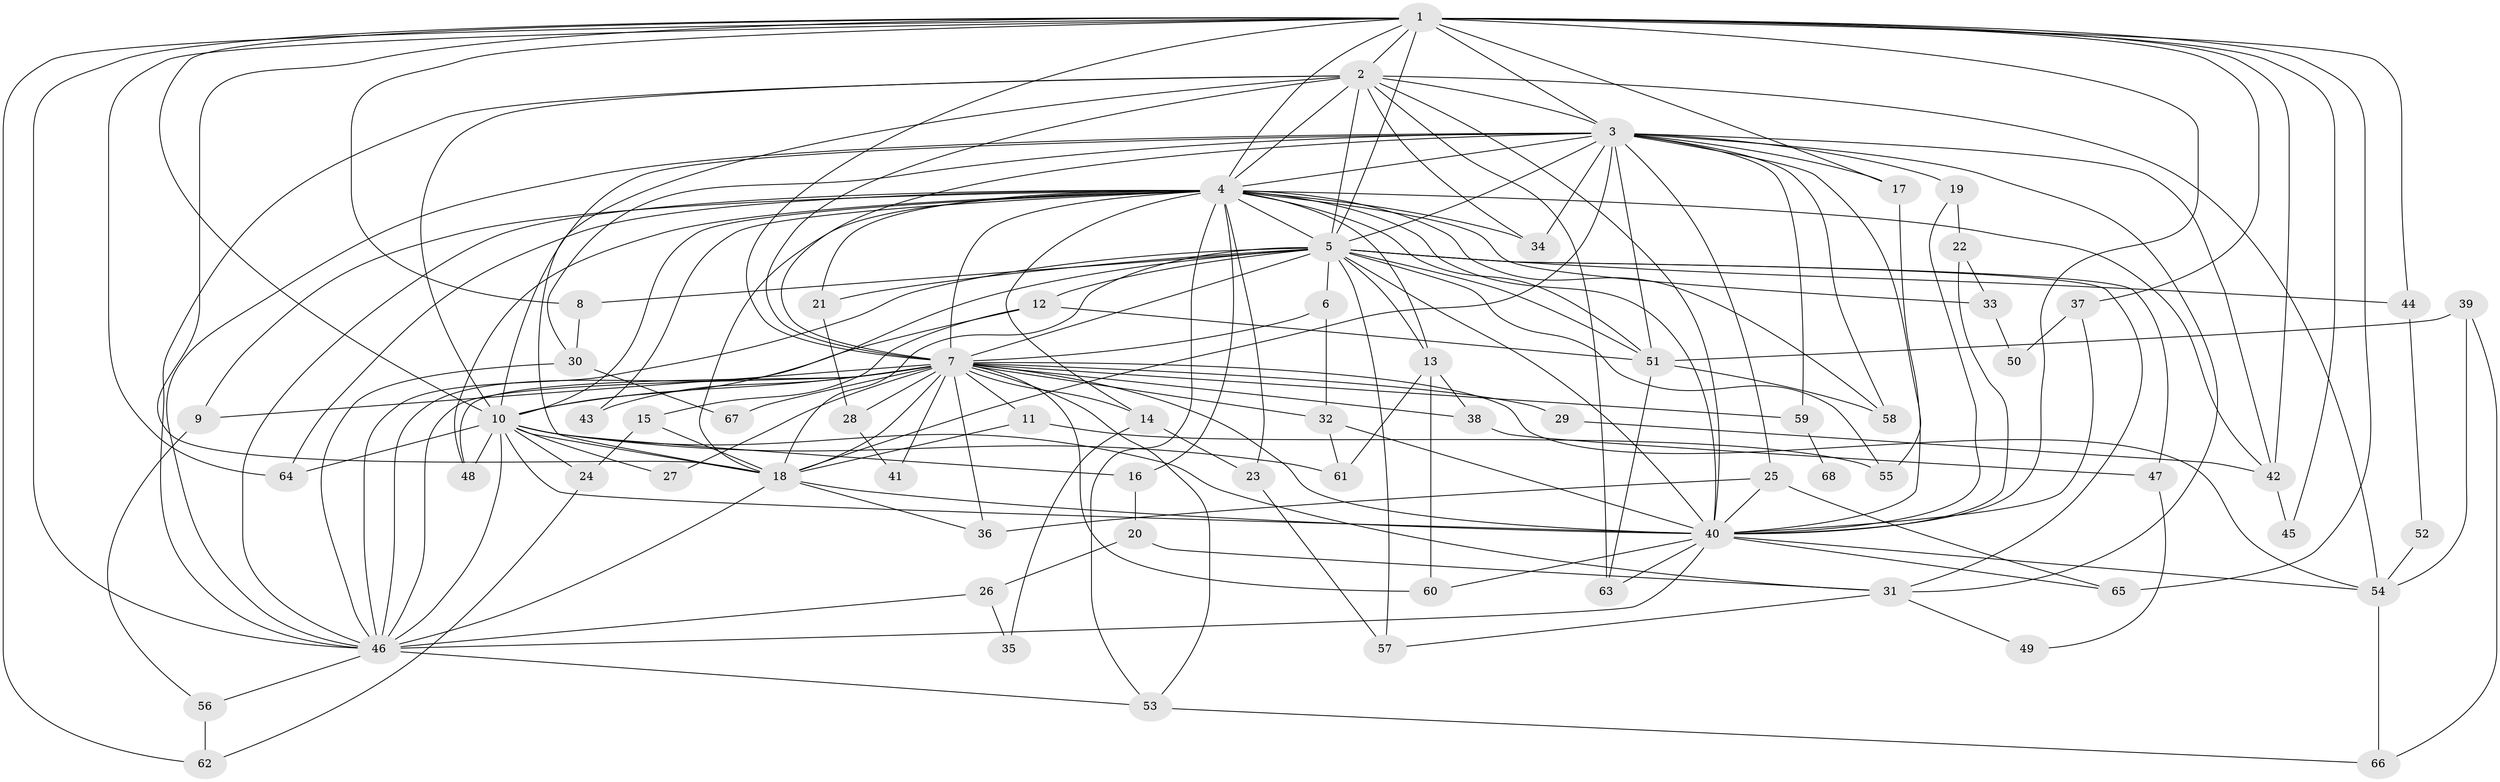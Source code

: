 // original degree distribution, {18: 0.010309278350515464, 29: 0.010309278350515464, 12: 0.010309278350515464, 17: 0.010309278350515464, 16: 0.010309278350515464, 20: 0.030927835051546393, 27: 0.010309278350515464, 14: 0.010309278350515464, 7: 0.010309278350515464, 3: 0.3402061855670103, 4: 0.08247422680412371, 5: 0.030927835051546393, 2: 0.41237113402061853, 6: 0.020618556701030927}
// Generated by graph-tools (version 1.1) at 2025/36/03/04/25 23:36:28]
// undirected, 68 vertices, 181 edges
graph export_dot {
  node [color=gray90,style=filled];
  1;
  2;
  3;
  4;
  5;
  6;
  7;
  8;
  9;
  10;
  11;
  12;
  13;
  14;
  15;
  16;
  17;
  18;
  19;
  20;
  21;
  22;
  23;
  24;
  25;
  26;
  27;
  28;
  29;
  30;
  31;
  32;
  33;
  34;
  35;
  36;
  37;
  38;
  39;
  40;
  41;
  42;
  43;
  44;
  45;
  46;
  47;
  48;
  49;
  50;
  51;
  52;
  53;
  54;
  55;
  56;
  57;
  58;
  59;
  60;
  61;
  62;
  63;
  64;
  65;
  66;
  67;
  68;
  1 -- 2 [weight=1.0];
  1 -- 3 [weight=1.0];
  1 -- 4 [weight=1.0];
  1 -- 5 [weight=1.0];
  1 -- 7 [weight=1.0];
  1 -- 8 [weight=1.0];
  1 -- 10 [weight=1.0];
  1 -- 17 [weight=1.0];
  1 -- 18 [weight=1.0];
  1 -- 37 [weight=1.0];
  1 -- 40 [weight=1.0];
  1 -- 42 [weight=1.0];
  1 -- 44 [weight=1.0];
  1 -- 45 [weight=1.0];
  1 -- 46 [weight=1.0];
  1 -- 62 [weight=1.0];
  1 -- 64 [weight=1.0];
  1 -- 65 [weight=1.0];
  2 -- 3 [weight=1.0];
  2 -- 4 [weight=1.0];
  2 -- 5 [weight=1.0];
  2 -- 7 [weight=1.0];
  2 -- 10 [weight=1.0];
  2 -- 18 [weight=1.0];
  2 -- 34 [weight=1.0];
  2 -- 40 [weight=1.0];
  2 -- 46 [weight=1.0];
  2 -- 54 [weight=1.0];
  2 -- 63 [weight=1.0];
  3 -- 4 [weight=1.0];
  3 -- 5 [weight=1.0];
  3 -- 7 [weight=1.0];
  3 -- 10 [weight=1.0];
  3 -- 17 [weight=1.0];
  3 -- 18 [weight=1.0];
  3 -- 19 [weight=1.0];
  3 -- 25 [weight=1.0];
  3 -- 30 [weight=1.0];
  3 -- 31 [weight=1.0];
  3 -- 34 [weight=1.0];
  3 -- 40 [weight=1.0];
  3 -- 42 [weight=1.0];
  3 -- 46 [weight=2.0];
  3 -- 51 [weight=1.0];
  3 -- 58 [weight=1.0];
  3 -- 59 [weight=1.0];
  4 -- 5 [weight=1.0];
  4 -- 7 [weight=2.0];
  4 -- 9 [weight=1.0];
  4 -- 10 [weight=2.0];
  4 -- 13 [weight=1.0];
  4 -- 14 [weight=1.0];
  4 -- 16 [weight=2.0];
  4 -- 18 [weight=1.0];
  4 -- 21 [weight=1.0];
  4 -- 23 [weight=1.0];
  4 -- 33 [weight=1.0];
  4 -- 34 [weight=1.0];
  4 -- 40 [weight=1.0];
  4 -- 42 [weight=1.0];
  4 -- 43 [weight=1.0];
  4 -- 46 [weight=1.0];
  4 -- 48 [weight=1.0];
  4 -- 51 [weight=1.0];
  4 -- 53 [weight=1.0];
  4 -- 58 [weight=1.0];
  4 -- 64 [weight=1.0];
  5 -- 6 [weight=1.0];
  5 -- 7 [weight=1.0];
  5 -- 8 [weight=1.0];
  5 -- 10 [weight=1.0];
  5 -- 12 [weight=1.0];
  5 -- 13 [weight=1.0];
  5 -- 18 [weight=1.0];
  5 -- 21 [weight=1.0];
  5 -- 31 [weight=1.0];
  5 -- 40 [weight=1.0];
  5 -- 44 [weight=1.0];
  5 -- 46 [weight=1.0];
  5 -- 47 [weight=1.0];
  5 -- 51 [weight=1.0];
  5 -- 55 [weight=1.0];
  5 -- 57 [weight=1.0];
  6 -- 7 [weight=1.0];
  6 -- 32 [weight=1.0];
  7 -- 9 [weight=1.0];
  7 -- 10 [weight=1.0];
  7 -- 11 [weight=1.0];
  7 -- 14 [weight=1.0];
  7 -- 18 [weight=1.0];
  7 -- 27 [weight=1.0];
  7 -- 28 [weight=2.0];
  7 -- 29 [weight=1.0];
  7 -- 32 [weight=1.0];
  7 -- 36 [weight=1.0];
  7 -- 38 [weight=1.0];
  7 -- 40 [weight=1.0];
  7 -- 41 [weight=1.0];
  7 -- 43 [weight=1.0];
  7 -- 46 [weight=1.0];
  7 -- 48 [weight=1.0];
  7 -- 53 [weight=1.0];
  7 -- 54 [weight=1.0];
  7 -- 59 [weight=1.0];
  7 -- 60 [weight=1.0];
  7 -- 67 [weight=1.0];
  8 -- 30 [weight=1.0];
  9 -- 56 [weight=1.0];
  10 -- 16 [weight=1.0];
  10 -- 18 [weight=1.0];
  10 -- 24 [weight=1.0];
  10 -- 27 [weight=1.0];
  10 -- 31 [weight=1.0];
  10 -- 40 [weight=1.0];
  10 -- 46 [weight=1.0];
  10 -- 48 [weight=1.0];
  10 -- 61 [weight=1.0];
  10 -- 64 [weight=1.0];
  11 -- 18 [weight=1.0];
  11 -- 55 [weight=1.0];
  12 -- 15 [weight=1.0];
  12 -- 46 [weight=1.0];
  12 -- 51 [weight=1.0];
  13 -- 38 [weight=1.0];
  13 -- 60 [weight=1.0];
  13 -- 61 [weight=1.0];
  14 -- 23 [weight=1.0];
  14 -- 35 [weight=1.0];
  15 -- 18 [weight=1.0];
  15 -- 24 [weight=1.0];
  16 -- 20 [weight=1.0];
  17 -- 55 [weight=1.0];
  18 -- 36 [weight=1.0];
  18 -- 40 [weight=2.0];
  18 -- 46 [weight=2.0];
  19 -- 22 [weight=1.0];
  19 -- 40 [weight=1.0];
  20 -- 26 [weight=1.0];
  20 -- 31 [weight=1.0];
  21 -- 28 [weight=1.0];
  22 -- 33 [weight=1.0];
  22 -- 40 [weight=1.0];
  23 -- 57 [weight=1.0];
  24 -- 62 [weight=1.0];
  25 -- 36 [weight=1.0];
  25 -- 40 [weight=2.0];
  25 -- 65 [weight=1.0];
  26 -- 35 [weight=1.0];
  26 -- 46 [weight=1.0];
  28 -- 41 [weight=1.0];
  29 -- 42 [weight=1.0];
  30 -- 46 [weight=1.0];
  30 -- 67 [weight=1.0];
  31 -- 49 [weight=1.0];
  31 -- 57 [weight=1.0];
  32 -- 40 [weight=1.0];
  32 -- 61 [weight=1.0];
  33 -- 50 [weight=1.0];
  37 -- 40 [weight=1.0];
  37 -- 50 [weight=1.0];
  38 -- 47 [weight=1.0];
  39 -- 51 [weight=1.0];
  39 -- 54 [weight=1.0];
  39 -- 66 [weight=1.0];
  40 -- 46 [weight=1.0];
  40 -- 54 [weight=1.0];
  40 -- 60 [weight=1.0];
  40 -- 63 [weight=1.0];
  40 -- 65 [weight=1.0];
  42 -- 45 [weight=1.0];
  44 -- 52 [weight=1.0];
  46 -- 53 [weight=1.0];
  46 -- 56 [weight=1.0];
  47 -- 49 [weight=1.0];
  51 -- 58 [weight=1.0];
  51 -- 63 [weight=1.0];
  52 -- 54 [weight=1.0];
  53 -- 66 [weight=1.0];
  54 -- 66 [weight=1.0];
  56 -- 62 [weight=1.0];
  59 -- 68 [weight=1.0];
}
